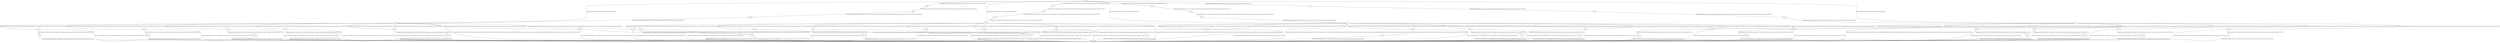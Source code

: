 digraph G {
  0 [shape=circle, ];
  8 [shape=circle, ];
  11 [shape=circle, ];
  12 [shape=circle, ];
  18 [shape=circle, ];
  19 [shape=circle, ];
  20 [shape=circle, ];
  46 [shape=circle, ];
  49 [shape=circle, ];
  50 [shape=circle, ];
  166 [shape=circle, ];
  167 [shape=circle, ];
  292 [shape=circle, ];
  293 [shape=circle, ];
  294 [shape=circle, ];
  456 [shape=circle, ];
  457 [shape=circle, ];
  458 [shape=circle, ];
  459 [shape=circle, ];
  463 [shape=circle, ];
  474 [shape=circle, ];
  499 [shape=circle, ];
  527 [shape=circle, ];
  530 [shape=circle, ];
  533 [shape=circle, ];
  538 [shape=circle, ];
  539 [shape=circle, ];
  545 [shape=circle, ];
  553 [shape=circle, ];
  588 [shape=circle, ];
  601 [shape=circle, ];
  606 [shape=circle, ];
  608 [shape=circle, ];
  609 [shape=circle, ];
  622 [shape=circle, ];
  628 [shape=circle, ];
  629 [shape=circle, ];
  679 [shape=circle, ];
  682 [shape=circle, ];
  694 [shape=circle, ];
  696 [shape=circle, ];
  1958 [shape=circle, ];
  2063 [shape=circle, ];
  2077 [shape=circle, ];
  2093 [shape=circle, ];
  2117 [shape=circle, ];
  2155 [shape=circle, ];
  2183 [shape=circle, ];
  2199 [shape=circle, ];
  2215 [shape=circle, ];
  2219 [shape=circle, ];
  2252 [shape=circle, ];
  2266 [shape=circle, ];
  2331 [shape=circle, ];
  2346 [shape=circle, ];
  2347 [shape=circle, ];
  2360 [shape=circle, ];
  2412 [shape=circle, ];
  2415 [shape=circle, ];
  2427 [shape=circle, ];
  2429 [shape=circle, ];
  
  
  0 -> 8 [label="((IAttacker(CTimerEnable 2))(((OTime((k 15)(gie false)(umem_val 0)(reg_val 0)(timerA_counter 0)(mode UM))))()8))",
          ];
  0 -> 11 [label="((IAttacker(CTimerEnable 3))(((OTime((k 16)(gie false)(umem_val 0)(reg_val 0)(timerA_counter 0)(mode UM))))()8))",
           ];
  0 -> 12 [label="((IAttacker(CTimerEnable 4))(((OTime((k 15)(gie false)(umem_val 0)(reg_val 0)(timerA_counter 0)(mode UM))))()8))",
           ];
  0 -> 19 [label="((IAttacker(CTimerEnable 1))(((OTime((k 15)(gie false)(umem_val 0)(reg_val 0)(timerA_counter 0)(mode UM))))()8))",
           ];
  8 -> 46 [label="((IAttacker(CCreateEncl(enc_s enc_e data_s data_e)))(((OTime((k 648)(gie true)(umem_val 0)(reg_val 0)(timerA_counter 0)(mode UM))))()18))",
           ];
  11 -> 49 [label="((IAttacker(CCreateEncl(enc_s enc_e data_s data_e)))(((OTime((k 648)(gie true)(umem_val 0)(reg_val 0)(timerA_counter 0)(mode UM))))()18))",
            ];
  12 -> 50 [label="((IAttacker(CCreateEncl(enc_s enc_e data_s data_e)))(((OTime((k 648)(gie true)(umem_val 0)(reg_val 0)(timerA_counter 0)(mode UM))))()18))",
            ];
  19 -> 20 [label="((IAttacker(CCreateEncl(enc_s enc_e data_s data_e)))(((OTime((k 648)(gie true)(umem_val 0)(reg_val 0)(timerA_counter 0)(mode UM))))()18))",
            ];
  20 -> 167 [label="((IAttacker(CJmpIn enc_s))(((OTime((k 18)(gie true)(umem_val 0)(reg_val 0)(timerA_counter 0)(mode UM)))(OJmpIn((k 3)(gie true)(umem_val 0)(reg_val 0)(timerA_counter 2)(mode PM))))()23))",
             ];
  46 -> 292 [label="((IAttacker(CJmpIn enc_s))(((OTime((k 18)(gie true)(umem_val 0)(reg_val 0)(timerA_counter 0)(mode UM)))(OJmpIn((k 3)(gie true)(umem_val 0)(reg_val 0)(timerA_counter 2)(mode PM))))()23))",
             ];
  49 -> 166 [label="((IAttacker(CJmpIn enc_s))(((OTime((k 18)(gie true)(umem_val 0)(reg_val 0)(timerA_counter 0)(mode UM)))(OJmpIn((k 3)(gie true)(umem_val 0)(reg_val 0)(timerA_counter 2)(mode PM))))()23))",
             ];
  50 -> 456 [label="((IAttacker(CJmpIn enc_s))(((OTime((k 18)(gie true)(umem_val 0)(reg_val 0)(timerA_counter 0)(mode UM)))(OJmpIn((k 3)(gie true)(umem_val 0)(reg_val 0)(timerA_counter 2)(mode PM))))()23))",
             ];
  166 -> 628 [label="((IEnclave(CInst(I_CMP(S_IMM 0)(D_R(R 4)))))(((OTime((k 1)(gie true)(umem_val 0)(reg_val 0)(timerA_counter 3)(mode PM))))()24))",
              ];
  167 -> 294 [label="((IEnclave(CInst(I_CMP(S_IMM 0)(D_R(R 4)))))(((OTime((k 1)(gie true)(umem_val 0)(reg_val 0)(timerA_counter 3)(mode PM))))()24))",
              ];
  292 -> 293 [label="((IEnclave(CInst(I_CMP(S_IMM 0)(D_R(R 4)))))(((OTime((k 1)(gie true)(umem_val 0)(reg_val 0)(timerA_counter 3)(mode PM))))()24))",
              ];
  293 -> 0 [label="((IEnclave(CIfZ((CRst(CInst I_NOP))((CInst I_NOP)CRst))))((OReset)()24))",
            ];
  293 -> 18 [label="((IEnclave(CIfZ(((CInst(I_JMP(S_IMM data_s)))(CInst(I_ADD(S_IMM 1)(D_R(R 4)))))((CInst(I_ADD(S_IMM 1)(D_R(R 4))))(CInst(I_JMP(S_IMM data_s)))))))(((OTime((k 2)(gie true)(umem_val 0)(reg_val 0)(timerA_counter 0)(mode PM)))(OJmpOut((k 3)(gie true)(umem_val 0)(reg_val 0)(timerA_counter 3)(mode UM))))()26))",
             ];
  293 -> 553 [label="((IEnclave(CIfZ(((CInst I_DINT)(CInst I_NOP))((CInst I_NOP)(CInst I_DINT)))))(((OTime((k 6)(gie false)(umem_val 0)(reg_val 0)(timerA_counter 4)(mode PM))))()28))",
              ];
  293 -> 588 [label="((IEnclave(CIfZ(((CInst(I_MOV(S_AMP enc_s)(D_AMP_MEM enc_s)))(CInst I_NOP))((CInst I_NOP)(CInst(I_MOV(S_AMP enc_s)(D_AMP_MEM enc_s)))))))(((OTime((k 12)(gie true)(umem_val 0)(reg_val 0)(timerA_counter 0)(mode PM))))()28))",
              ];
  293 -> 601 [label="((IEnclave(CIfZ(((CInst(I_MOV(S_R(R 5))(D_R(R 5))))(CInst I_NOP))((CInst I_NOP)(CInst(I_MOV(S_R(R 5))(D_R(R 5))))))))(((OTime((k 6)(gie true)(umem_val 0)(reg_val 0)(timerA_counter 4)(mode PM))))()28))",
              ];
  293 -> 606 [label="((IEnclave(CIfZ(((CInst(I_MOV(S_IMM 42)(D_AMP_MEM unprot_mem)))(CInst I_NOP))((CInst I_NOP)(CInst(I_MOV(S_IMM 42)(D_AMP_MEM unprot_mem)))))))(((OTime((k 10)(gie true)(umem_val 42)(reg_val 0)(timerA_counter 3)(mode PM))))()28))",
              ];
  293 -> 608 [label="((IEnclave(CIfZ(((CInst(I_ADD(S_IMM 1)(D_AMP_MEM data_s)))(CInst I_NOP))((CInst I_NOP)(CInst(I_ADD(S_IMM 1)(D_AMP_MEM data_s)))))))(((OTime((k 9)(gie true)(umem_val 0)(reg_val 0)(timerA_counter 2)(mode PM))))()28))",
              ];
  293 -> 609 [label="((IEnclave(CIfZ(((CInst(I_MOV(S_AMP unprot_mem)(D_R(R 8))))(CInst I_NOP))((CInst I_NOP)(CInst(I_MOV(S_AMP unprot_mem)(D_R(R 8))))))))(((OTime((k 8)(gie true)(umem_val 0)(reg_val 0)(timerA_counter 1)(mode PM))))()28))",
              ];
  293 -> 622 [label="((IEnclave(CIfZ(((CInst(I_MOV(S_IMM 42)(D_AMP_MEM data_s)))(CInst I_NOP))((CInst I_NOP)(CInst(I_MOV(S_IMM 42)(D_AMP_MEM data_s)))))))(((OTime((k 10)(gie true)(umem_val 0)(reg_val 0)(timerA_counter 3)(mode PM))))()28))",
              ];
  294 -> 0 [label="((IEnclave(CIfZ((CRst(CInst I_NOP))((CInst I_NOP)CRst))))((OReset)()24))",
            ];
  294 -> 18 [label="((IEnclave(CIfZ(((CInst(I_JMP(S_IMM data_s)))(CInst(I_ADD(S_IMM 1)(D_R(R 4)))))((CInst(I_ADD(S_IMM 1)(D_R(R 4))))(CInst(I_JMP(S_IMM data_s)))))))(((OTime((k 2)(gie true)(umem_val 0)(reg_val 0)(timerA_counter 1)(mode PM)))(OJmpOut((k 3)(gie true)(umem_val 0)(reg_val 0)(timerA_counter 0)(mode UM))))()26))",
             ];
  294 -> 458 [label="((IEnclave(CIfZ(((CInst(I_MOV(S_R(R 5))(D_R(R 5))))(CInst I_NOP))((CInst I_NOP)(CInst(I_MOV(S_R(R 5))(D_R(R 5))))))))(((OTime((k 6)(gie true)(umem_val 0)(reg_val 0)(timerA_counter 1)(mode PM))))()28))",
              ];
  294 -> 459 [label="((IEnclave(CIfZ(((CInst(I_MOV(S_AMP enc_s)(D_AMP_MEM enc_s)))(CInst I_NOP))((CInst I_NOP)(CInst(I_MOV(S_AMP enc_s)(D_AMP_MEM enc_s)))))))(((OTime((k 12)(gie true)(umem_val 0)(reg_val 0)(timerA_counter 3)(mode PM))))()28))",
              ];
  294 -> 459 [label="((IEnclave(CIfZ(((CInst(I_MOV(S_AMP unprot_mem)(D_R(R 8))))(CInst I_NOP))((CInst I_NOP)(CInst(I_MOV(S_AMP unprot_mem)(D_R(R 8))))))))(((OTime((k 8)(gie true)(umem_val 0)(reg_val 0)(timerA_counter 3)(mode PM))))()28))",
              ];
  294 -> 463 [label="((IEnclave(CIfZ(((CInst(I_MOV(S_IMM 42)(D_AMP_MEM unprot_mem)))(CInst I_NOP))((CInst I_NOP)(CInst(I_MOV(S_IMM 42)(D_AMP_MEM unprot_mem)))))))(((OTime((k 10)(gie true)(umem_val 42)(reg_val 0)(timerA_counter 1)(mode PM))))()28))",
              ];
  294 -> 474 [label="((IEnclave(CIfZ(((CInst(I_ADD(S_IMM 1)(D_AMP_MEM data_s)))(CInst I_NOP))((CInst I_NOP)(CInst(I_ADD(S_IMM 1)(D_AMP_MEM data_s)))))))(((OTime((k 9)(gie true)(umem_val 0)(reg_val 0)(timerA_counter 0)(mode PM))))()28))",
              ];
  294 -> 499 [label="((IEnclave(CIfZ(((CInst(I_MOV(S_IMM 42)(D_AMP_MEM data_s)))(CInst I_NOP))((CInst I_NOP)(CInst(I_MOV(S_IMM 42)(D_AMP_MEM data_s)))))))(((OTime((k 10)(gie true)(umem_val 0)(reg_val 0)(timerA_counter 1)(mode PM))))()28))",
              ];
  294 -> 629 [label="((IEnclave(CIfZ(((CInst I_DINT)(CInst I_NOP))((CInst I_NOP)(CInst I_DINT)))))(((OTime((k 6)(gie false)(umem_val 0)(reg_val 0)(timerA_counter 1)(mode PM))))()28))",
              ];
  456 -> 457 [label="((IEnclave(CInst(I_CMP(S_IMM 0)(D_R(R 4)))))(((OTime((k 1)(gie true)(umem_val 0)(reg_val 0)(timerA_counter 3)(mode PM))))()24))",
              ];
  457 -> 0 [label="((IEnclave(CIfZ((CRst(CInst I_NOP))((CInst I_NOP)CRst))))((OReset)()24))",
            ];
  457 -> 18 [label="((IEnclave(CIfZ(((CInst(I_JMP(S_IMM data_s)))(CInst(I_ADD(S_IMM 1)(D_R(R 4)))))((CInst(I_ADD(S_IMM 1)(D_R(R 4))))(CInst(I_JMP(S_IMM data_s)))))))(((OTime((k 2)(gie true)(umem_val 0)(reg_val 0)(timerA_counter 5)(mode PM)))(OJmpOut((k 3)(gie true)(umem_val 0)(reg_val 0)(timerA_counter 1)(mode UM))))()26))",
             ];
  457 -> 458 [label="((IEnclave(CIfZ(((CInst(I_MOV(S_AMP unprot_mem)(D_R(R 8))))(CInst I_NOP))((CInst I_NOP)(CInst(I_MOV(S_AMP unprot_mem)(D_R(R 8))))))))(((OTime((k 8)(gie true)(umem_val 0)(reg_val 0)(timerA_counter 4)(mode PM))))()28))",
              ];
  457 -> 527 [label="((IEnclave(CIfZ(((CInst(I_ADD(S_IMM 1)(D_AMP_MEM data_s)))(CInst I_NOP))((CInst I_NOP)(CInst(I_ADD(S_IMM 1)(D_AMP_MEM data_s)))))))(((OTime((k 9)(gie true)(umem_val 0)(reg_val 0)(timerA_counter 5)(mode PM))))()28))",
              ];
  457 -> 530 [label="((IEnclave(CIfZ(((CInst(I_MOV(S_AMP enc_s)(D_AMP_MEM enc_s)))(CInst I_NOP))((CInst I_NOP)(CInst(I_MOV(S_AMP enc_s)(D_AMP_MEM enc_s)))))))(((OTime((k 12)(gie true)(umem_val 0)(reg_val 0)(timerA_counter 1)(mode PM))))()28))",
              ];
  457 -> 533 [label="((IEnclave(CIfZ(((CInst(I_MOV(S_IMM 42)(D_AMP_MEM data_s)))(CInst I_NOP))((CInst I_NOP)(CInst(I_MOV(S_IMM 42)(D_AMP_MEM data_s)))))))(((OTime((k 10)(gie true)(umem_val 0)(reg_val 0)(timerA_counter 6)(mode PM))))()28))",
              ];
  457 -> 538 [label="((IEnclave(CIfZ(((CInst I_DINT)(CInst I_NOP))((CInst I_NOP)(CInst I_DINT)))))(((OTime((k 6)(gie false)(umem_val 0)(reg_val 0)(timerA_counter 2)(mode PM))))()28))",
              ];
  457 -> 539 [label="((IEnclave(CIfZ(((CInst(I_MOV(S_R(R 5))(D_R(R 5))))(CInst I_NOP))((CInst I_NOP)(CInst(I_MOV(S_R(R 5))(D_R(R 5))))))))(((OTime((k 6)(gie true)(umem_val 0)(reg_val 0)(timerA_counter 2)(mode PM))))()28))",
              ];
  457 -> 545 [label="((IEnclave(CIfZ(((CInst(I_MOV(S_IMM 42)(D_AMP_MEM unprot_mem)))(CInst I_NOP))((CInst I_NOP)(CInst(I_MOV(S_IMM 42)(D_AMP_MEM unprot_mem)))))))(((OTime((k 10)(gie true)(umem_val 42)(reg_val 0)(timerA_counter 6)(mode PM))))()28))",
              ];
  458 -> 18 [label="((IEnclave(CInst(I_JMP(S_IMM enc_e))))(((OJmpOut((k 3)(gie true)(umem_val 0)(reg_val 0)(timerA_counter 0)(mode UM))))()29))",
             ];
  458 -> 2063 [label="((IEnclave(CInst(I_MOV(S_AMP data_s)(D_R(R 4)))))(((OTime((k 3)(gie true)(umem_val 0)(reg_val 0)(timerA_counter 0)(mode PM))))()29))",
               ];
  459 -> 18 [label="((IEnclave(CInst(I_JMP(S_IMM enc_e))))(((OJmpOut((k 3)(gie true)(umem_val 0)(reg_val 0)(timerA_counter 2)(mode UM))))()29))",
             ];
  459 -> 2077 [label="((IEnclave(CInst(I_MOV(S_AMP data_s)(D_R(R 4)))))(((OTime((k 3)(gie true)(umem_val 0)(reg_val 0)(timerA_counter 2)(mode PM))))()29))",
               ];
  463 -> 18 [label="((IEnclave(CInst(I_JMP(S_IMM enc_e))))(((OJmpOut((k 3)(gie true)(umem_val 42)(reg_val 0)(timerA_counter 0)(mode UM))))()29))",
             ];
  463 -> 2093 [label="((IEnclave(CInst(I_MOV(S_AMP data_s)(D_R(R 4)))))(((OTime((k 3)(gie true)(umem_val 42)(reg_val 0)(timerA_counter 0)(mode PM))))()29))",
               ];
  474 -> 18 [label="((IEnclave(CInst(I_JMP(S_IMM enc_e))))(((OJmpOut((k 3)(gie true)(umem_val 0)(reg_val 0)(timerA_counter 3)(mode UM))))()29))",
             ];
  474 -> 2117 [label="((IEnclave(CInst(I_MOV(S_AMP data_s)(D_R(R 4)))))(((OTime((k 3)(gie true)(umem_val 0)(reg_val 0)(timerA_counter 3)(mode PM))))()29))",
               ];
  499 -> 18 [label="((IEnclave(CInst(I_JMP(S_IMM enc_e))))(((OJmpOut((k 3)(gie true)(umem_val 0)(reg_val 0)(timerA_counter 0)(mode UM))))()29))",
             ];
  499 -> 2155 [label="((IEnclave(CInst(I_MOV(S_AMP data_s)(D_R(R 4)))))(((OTime((k 3)(gie true)(umem_val 0)(reg_val 0)(timerA_counter 0)(mode PM))))()29))",
               ];
  527 -> 18 [label="((IEnclave(CInst(I_JMP(S_IMM enc_e))))(((OJmpOut((k 3)(gie true)(umem_val 0)(reg_val 0)(timerA_counter 1)(mode UM))))()29))",
             ];
  527 -> 2183 [label="((IEnclave(CInst(I_MOV(S_AMP data_s)(D_R(R 4)))))(((OTime((k 3)(gie true)(umem_val 0)(reg_val 0)(timerA_counter 1)(mode PM))))()29))",
               ];
  530 -> 18 [label="((IEnclave(CInst(I_JMP(S_IMM enc_e))))(((OJmpOut((k 3)(gie true)(umem_val 0)(reg_val 0)(timerA_counter 4)(mode UM))))()29))",
             ];
  530 -> 2199 [label="((IEnclave(CInst(I_MOV(S_AMP data_s)(D_R(R 4)))))(((OTime((k 3)(gie true)(umem_val 0)(reg_val 0)(timerA_counter 4)(mode PM))))()29))",
               ];
  533 -> 18 [label="((IEnclave(CInst(I_JMP(S_IMM enc_e))))(((OJmpOut((k 3)(gie true)(umem_val 0)(reg_val 0)(timerA_counter 2)(mode UM))))()29))",
             ];
  533 -> 2215 [label="((IEnclave(CInst(I_MOV(S_AMP data_s)(D_R(R 4)))))(((OTime((k 3)(gie true)(umem_val 0)(reg_val 0)(timerA_counter 2)(mode PM))))()29))",
               ];
  538 -> 18 [label="((IEnclave(CInst(I_JMP(S_IMM enc_e))))(((OJmpOut((k 3)(gie false)(umem_val 0)(reg_val 0)(timerA_counter 5)(mode UM))))()29))",
             ];
  538 -> 2219 [label="((IEnclave(CInst(I_MOV(S_AMP data_s)(D_R(R 4)))))(((OTime((k 3)(gie false)(umem_val 0)(reg_val 0)(timerA_counter 5)(mode PM))))()29))",
               ];
  539 -> 18 [label="((IEnclave(CInst(I_JMP(S_IMM enc_e))))(((OJmpOut((k 3)(gie true)(umem_val 0)(reg_val 0)(timerA_counter 5)(mode UM))))()29))",
             ];
  539 -> 2077 [label="((IEnclave(CInst(I_MOV(S_AMP data_s)(D_R(R 4)))))(((OTime((k 3)(gie true)(umem_val 0)(reg_val 0)(timerA_counter 5)(mode PM))))()29))",
               ];
  545 -> 18 [label="((IEnclave(CInst(I_JMP(S_IMM enc_e))))(((OJmpOut((k 3)(gie true)(umem_val 42)(reg_val 0)(timerA_counter 2)(mode UM))))()29))",
             ];
  545 -> 2252 [label="((IEnclave(CInst(I_MOV(S_AMP data_s)(D_R(R 4)))))(((OTime((k 3)(gie true)(umem_val 42)(reg_val 0)(timerA_counter 2)(mode PM))))()29))",
               ];
  553 -> 18 [label="((IEnclave(CInst(I_JMP(S_IMM enc_e))))(((OJmpOut((k 3)(gie false)(umem_val 0)(reg_val 0)(timerA_counter 2)(mode UM))))()29))",
             ];
  553 -> 2266 [label="((IEnclave(CInst(I_MOV(S_AMP data_s)(D_R(R 4)))))(((OTime((k 3)(gie false)(umem_val 0)(reg_val 0)(timerA_counter 2)(mode PM))))()29))",
               ];
  588 -> 18 [label="((IEnclave(CInst(I_JMP(S_IMM enc_e))))(((OJmpOut((k 3)(gie true)(umem_val 0)(reg_val 0)(timerA_counter 3)(mode UM))))()29))",
             ];
  588 -> 2077 [label="((IEnclave(CInst(I_MOV(S_AMP data_s)(D_R(R 4)))))(((OTime((k 3)(gie true)(umem_val 0)(reg_val 0)(timerA_counter 3)(mode PM))))()29))",
               ];
  601 -> 18 [label="((IEnclave(CInst(I_JMP(S_IMM enc_e))))(((OJmpOut((k 3)(gie true)(umem_val 0)(reg_val 0)(timerA_counter 2)(mode UM))))()29))",
             ];
  601 -> 2199 [label="((IEnclave(CInst(I_MOV(S_AMP data_s)(D_R(R 4)))))(((OTime((k 3)(gie true)(umem_val 0)(reg_val 0)(timerA_counter 2)(mode PM))))()29))",
               ];
  606 -> 18 [label="((IEnclave(CInst(I_JMP(S_IMM enc_e))))(((OJmpOut((k 3)(gie true)(umem_val 42)(reg_val 0)(timerA_counter 1)(mode UM))))()29))",
             ];
  606 -> 2331 [label="((IEnclave(CInst(I_MOV(S_AMP data_s)(D_R(R 4)))))(((OTime((k 3)(gie true)(umem_val 42)(reg_val 0)(timerA_counter 1)(mode PM))))()29))",
               ];
  608 -> 18 [label="((IEnclave(CInst(I_JMP(S_IMM enc_e))))(((OJmpOut((k 3)(gie true)(umem_val 0)(reg_val 0)(timerA_counter 0)(mode UM))))()29))",
             ];
  608 -> 2346 [label="((IEnclave(CInst(I_MOV(S_AMP data_s)(D_R(R 4)))))(((OTime((k 3)(gie true)(umem_val 0)(reg_val 0)(timerA_counter 0)(mode PM))))()29))",
               ];
  609 -> 18 [label="((IEnclave(CInst(I_JMP(S_IMM enc_e))))(((OJmpOut((k 3)(gie true)(umem_val 0)(reg_val 0)(timerA_counter 4)(mode UM))))()29))",
             ];
  609 -> 2347 [label="((IEnclave(CInst(I_MOV(S_AMP data_s)(D_R(R 4)))))(((OTime((k 3)(gie true)(umem_val 0)(reg_val 0)(timerA_counter 4)(mode PM))))()29))",
               ];
  622 -> 18 [label="((IEnclave(CInst(I_JMP(S_IMM enc_e))))(((OJmpOut((k 3)(gie true)(umem_val 0)(reg_val 0)(timerA_counter 1)(mode UM))))()29))",
             ];
  622 -> 2360 [label="((IEnclave(CInst(I_MOV(S_AMP data_s)(D_R(R 4)))))(((OTime((k 3)(gie true)(umem_val 0)(reg_val 0)(timerA_counter 1)(mode PM))))()29))",
               ];
  628 -> 0 [label="((IEnclave(CIfZ((CRst(CInst I_NOP))((CInst I_NOP)CRst))))((OReset)()24))",
            ];
  628 -> 18 [label="((IEnclave(CIfZ(((CInst(I_JMP(S_IMM data_s)))(CInst(I_ADD(S_IMM 1)(D_R(R 4)))))((CInst(I_ADD(S_IMM 1)(D_R(R 4))))(CInst(I_JMP(S_IMM data_s)))))))(((OTime((k 2)(gie true)(umem_val 0)(reg_val 0)(timerA_counter 5)(mode PM)))(OJmpOut((k 3)(gie true)(umem_val 0)(reg_val 0)(timerA_counter 2)(mode UM))))()26))",
             ];
  628 -> 458 [label="((IEnclave(CIfZ(((CInst(I_MOV(S_R(R 5))(D_R(R 5))))(CInst I_NOP))((CInst I_NOP)(CInst(I_MOV(S_R(R 5))(D_R(R 5))))))))(((OTime((k 6)(gie true)(umem_val 0)(reg_val 0)(timerA_counter 3)(mode PM))))()28))",
              ];
  628 -> 458 [label="((IEnclave(CIfZ(((CInst(I_MOV(S_AMP enc_s)(D_AMP_MEM enc_s)))(CInst I_NOP))((CInst I_NOP)(CInst(I_MOV(S_AMP enc_s)(D_AMP_MEM enc_s)))))))(((OTime((k 12)(gie true)(umem_val 0)(reg_val 0)(timerA_counter 3)(mode PM))))()28))",
              ];
  628 -> 629 [label="((IEnclave(CIfZ(((CInst I_DINT)(CInst I_NOP))((CInst I_NOP)(CInst I_DINT)))))(((OTime((k 6)(gie false)(umem_val 0)(reg_val 0)(timerA_counter 3)(mode PM))))()28))",
              ];
  628 -> 679 [label="((IEnclave(CIfZ(((CInst(I_MOV(S_AMP unprot_mem)(D_R(R 8))))(CInst I_NOP))((CInst I_NOP)(CInst(I_MOV(S_AMP unprot_mem)(D_R(R 8))))))))(((OTime((k 8)(gie true)(umem_val 0)(reg_val 0)(timerA_counter 5)(mode PM))))()28))",
              ];
  628 -> 682 [label="((IEnclave(CIfZ(((CInst(I_ADD(S_IMM 1)(D_AMP_MEM data_s)))(CInst I_NOP))((CInst I_NOP)(CInst(I_ADD(S_IMM 1)(D_AMP_MEM data_s)))))))(((OTime((k 9)(gie true)(umem_val 0)(reg_val 0)(timerA_counter 0)(mode PM))))()28))",
              ];
  628 -> 694 [label="((IEnclave(CIfZ(((CInst(I_MOV(S_IMM 42)(D_AMP_MEM data_s)))(CInst I_NOP))((CInst I_NOP)(CInst(I_MOV(S_IMM 42)(D_AMP_MEM data_s)))))))(((OTime((k 10)(gie true)(umem_val 0)(reg_val 0)(timerA_counter 1)(mode PM))))()28))",
              ];
  628 -> 696 [label="((IEnclave(CIfZ(((CInst(I_MOV(S_IMM 42)(D_AMP_MEM unprot_mem)))(CInst I_NOP))((CInst I_NOP)(CInst(I_MOV(S_IMM 42)(D_AMP_MEM unprot_mem)))))))(((OTime((k 10)(gie true)(umem_val 42)(reg_val 0)(timerA_counter 1)(mode PM))))()28))",
              ];
  629 -> 18 [label="((IEnclave(CInst(I_JMP(S_IMM enc_e))))(((OJmpOut((k 3)(gie false)(umem_val 0)(reg_val 0)(timerA_counter 0)(mode UM))))()29))",
             ];
  629 -> 1958 [label="((IEnclave(CInst(I_MOV(S_AMP data_s)(D_R(R 4)))))(((OTime((k 3)(gie false)(umem_val 0)(reg_val 0)(timerA_counter 0)(mode PM))))()29))",
               ];
  679 -> 18 [label="((IEnclave(CInst(I_JMP(S_IMM enc_e))))(((OJmpOut((k 3)(gie true)(umem_val 0)(reg_val 0)(timerA_counter 2)(mode UM))))()29))",
             ];
  679 -> 2412 [label="((IEnclave(CInst(I_MOV(S_AMP data_s)(D_R(R 4)))))(((OTime((k 3)(gie true)(umem_val 0)(reg_val 0)(timerA_counter 2)(mode PM))))()29))",
               ];
  682 -> 18 [label="((IEnclave(CInst(I_JMP(S_IMM enc_e))))(((OJmpOut((k 3)(gie true)(umem_val 0)(reg_val 0)(timerA_counter 3)(mode UM))))()29))",
             ];
  682 -> 2415 [label="((IEnclave(CInst(I_MOV(S_AMP data_s)(D_R(R 4)))))(((OTime((k 3)(gie true)(umem_val 0)(reg_val 0)(timerA_counter 3)(mode PM))))()29))",
               ];
  694 -> 18 [label="((IEnclave(CInst(I_JMP(S_IMM enc_e))))(((OJmpOut((k 3)(gie true)(umem_val 0)(reg_val 0)(timerA_counter 4)(mode UM))))()29))",
             ];
  694 -> 2427 [label="((IEnclave(CInst(I_MOV(S_AMP data_s)(D_R(R 4)))))(((OTime((k 3)(gie true)(umem_val 0)(reg_val 0)(timerA_counter 4)(mode PM))))()29))",
               ];
  696 -> 18 [label="((IEnclave(CInst(I_JMP(S_IMM enc_e))))(((OJmpOut((k 3)(gie true)(umem_val 42)(reg_val 0)(timerA_counter 4)(mode UM))))()29))",
             ];
  696 -> 2429 [label="((IEnclave(CInst(I_MOV(S_AMP data_s)(D_R(R 4)))))(((OTime((k 3)(gie true)(umem_val 42)(reg_val 0)(timerA_counter 4)(mode PM))))()29))",
               ];
  1958 -> 18 [label="((IEnclave(CInst(I_JMP(S_IMM enc_e))))(((OJmpOut((k 3)(gie false)(umem_val 0)(reg_val 0)(timerA_counter 3)(mode UM))))()30))",
              ];
  2063 -> 18 [label="((IEnclave(CInst(I_JMP(S_IMM enc_e))))(((OJmpOut((k 3)(gie true)(umem_val 0)(reg_val 0)(timerA_counter 3)(mode UM))))()30))",
              ];
  2077 -> 18 [label="((IEnclave(CInst(I_JMP(S_IMM enc_e))))(((OJmpOut((k 3)(gie true)(umem_val 0)(reg_val 0)(timerA_counter 1)(mode UM))))()30))",
              ];
  2093 -> 18 [label="((IEnclave(CInst(I_JMP(S_IMM enc_e))))(((OJmpOut((k 3)(gie true)(umem_val 42)(reg_val 0)(timerA_counter 3)(mode UM))))()30))",
              ];
  2117 -> 18 [label="((IEnclave(CInst(I_JMP(S_IMM enc_e))))(((OJmpOut((k 3)(gie true)(umem_val 0)(reg_val 1)(timerA_counter 2)(mode UM))))()30))",
              ];
  2155 -> 18 [label="((IEnclave(CInst(I_JMP(S_IMM enc_e))))(((OJmpOut((k 3)(gie true)(umem_val 0)(reg_val 42)(timerA_counter 3)(mode UM))))()30))",
              ];
  2183 -> 18 [label="((IEnclave(CInst(I_JMP(S_IMM enc_e))))(((OJmpOut((k 3)(gie true)(umem_val 0)(reg_val 1)(timerA_counter 4)(mode UM))))()30))",
              ];
  2199 -> 18 [label="((IEnclave(CInst(I_JMP(S_IMM enc_e))))(((OJmpOut((k 3)(gie true)(umem_val 0)(reg_val 0)(timerA_counter 0)(mode UM))))()30))",
              ];
  2215 -> 18 [label="((IEnclave(CInst(I_JMP(S_IMM enc_e))))(((OJmpOut((k 3)(gie true)(umem_val 0)(reg_val 42)(timerA_counter 5)(mode UM))))()30))",
              ];
  2219 -> 18 [label="((IEnclave(CInst(I_JMP(S_IMM enc_e))))(((OJmpOut((k 3)(gie false)(umem_val 0)(reg_val 0)(timerA_counter 1)(mode UM))))()30))",
              ];
  2252 -> 18 [label="((IEnclave(CInst(I_JMP(S_IMM enc_e))))(((OJmpOut((k 3)(gie true)(umem_val 42)(reg_val 0)(timerA_counter 5)(mode UM))))()30))",
              ];
  2266 -> 18 [label="((IEnclave(CInst(I_JMP(S_IMM enc_e))))(((OJmpOut((k 3)(gie false)(umem_val 0)(reg_val 0)(timerA_counter 0)(mode UM))))()30))",
              ];
  2331 -> 18 [label="((IEnclave(CInst(I_JMP(S_IMM enc_e))))(((OJmpOut((k 3)(gie true)(umem_val 42)(reg_val 0)(timerA_counter 4)(mode UM))))()30))",
              ];
  2346 -> 18 [label="((IEnclave(CInst(I_JMP(S_IMM enc_e))))(((OJmpOut((k 3)(gie true)(umem_val 0)(reg_val 1)(timerA_counter 3)(mode UM))))()30))",
              ];
  2347 -> 18 [label="((IEnclave(CInst(I_JMP(S_IMM enc_e))))(((OJmpOut((k 3)(gie true)(umem_val 0)(reg_val 0)(timerA_counter 2)(mode UM))))()30))",
              ];
  2360 -> 18 [label="((IEnclave(CInst(I_JMP(S_IMM enc_e))))(((OJmpOut((k 3)(gie true)(umem_val 0)(reg_val 42)(timerA_counter 4)(mode UM))))()30))",
              ];
  2412 -> 18 [label="((IEnclave(CInst(I_JMP(S_IMM enc_e))))(((OJmpOut((k 3)(gie true)(umem_val 0)(reg_val 0)(timerA_counter 5)(mode UM))))()30))",
              ];
  2415 -> 18 [label="((IEnclave(CInst(I_JMP(S_IMM enc_e))))(((OJmpOut((k 3)(gie true)(umem_val 0)(reg_val 1)(timerA_counter 0)(mode UM))))()30))",
              ];
  2427 -> 18 [label="((IEnclave(CInst(I_JMP(S_IMM enc_e))))(((OJmpOut((k 3)(gie true)(umem_val 0)(reg_val 42)(timerA_counter 1)(mode UM))))()30))",
              ];
  2429 -> 18 [label="((IEnclave(CInst(I_JMP(S_IMM enc_e))))(((OJmpOut((k 3)(gie true)(umem_val 42)(reg_val 0)(timerA_counter 1)(mode UM))))()30))",
              ];
  
  }
